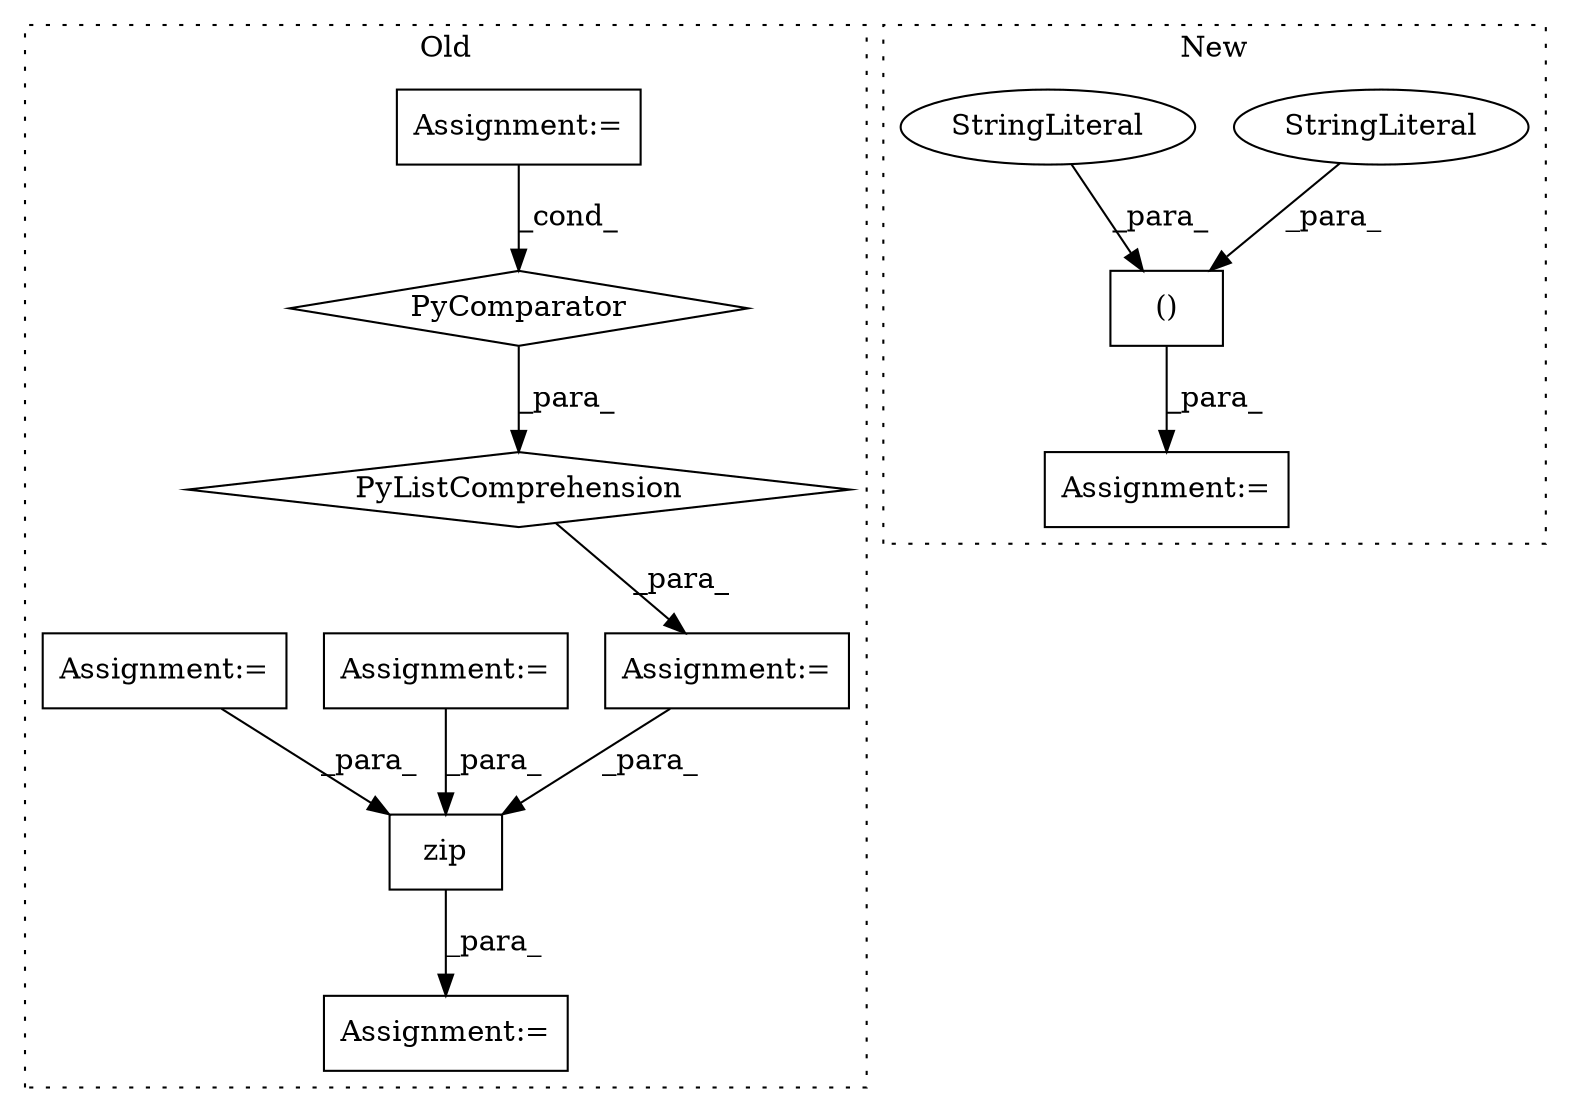 digraph G {
subgraph cluster0 {
1 [label="PyComparator" a="113" s="27900" l="57" shape="diamond"];
3 [label="Assignment:=" a="7" s="27900" l="57" shape="box"];
4 [label="PyListComprehension" a="109" s="27819" l="146" shape="diamond"];
5 [label="Assignment:=" a="7" s="28311" l="1" shape="box"];
9 [label="Assignment:=" a="7" s="27197" l="11" shape="box"];
10 [label="Assignment:=" a="7" s="28094" l="1" shape="box"];
11 [label="Assignment:=" a="7" s="27807" l="12" shape="box"];
12 [label="zip" a="32" s="28249,28297" l="4,1" shape="box"];
label = "Old";
style="dotted";
}
subgraph cluster1 {
2 [label="()" a="106" s="27211" l="87" shape="box"];
6 [label="Assignment:=" a="7" s="27161" l="1" shape="box"];
7 [label="StringLiteral" a="45" s="27211" l="17" shape="ellipse"];
8 [label="StringLiteral" a="45" s="27282" l="16" shape="ellipse"];
label = "New";
style="dotted";
}
1 -> 4 [label="_para_"];
2 -> 6 [label="_para_"];
3 -> 1 [label="_cond_"];
4 -> 11 [label="_para_"];
7 -> 2 [label="_para_"];
8 -> 2 [label="_para_"];
9 -> 12 [label="_para_"];
10 -> 12 [label="_para_"];
11 -> 12 [label="_para_"];
12 -> 5 [label="_para_"];
}